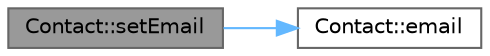 digraph "Contact::setEmail"
{
 // LATEX_PDF_SIZE
  bgcolor="transparent";
  edge [fontname=Helvetica,fontsize=10,labelfontname=Helvetica,labelfontsize=10];
  node [fontname=Helvetica,fontsize=10,shape=box,height=0.2,width=0.4];
  rankdir="LR";
  Node1 [id="Node000001",label="Contact::setEmail",height=0.2,width=0.4,color="gray40", fillcolor="grey60", style="filled", fontcolor="black",tooltip="Imposta l'indirizzo email."];
  Node1 -> Node2 [id="edge1_Node000001_Node000002",color="steelblue1",style="solid",tooltip=" "];
  Node2 [id="Node000002",label="Contact::email",height=0.2,width=0.4,color="grey40", fillcolor="white", style="filled",URL="$class_contact.html#a23cd41bdb518dc514f597e207a9fb9f6",tooltip="Restituisce l'indirizzo email."];
}
